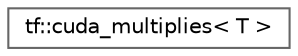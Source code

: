 digraph "类继承关系图"
{
 // LATEX_PDF_SIZE
  bgcolor="transparent";
  edge [fontname=Helvetica,fontsize=10,labelfontname=Helvetica,labelfontsize=10];
  node [fontname=Helvetica,fontsize=10,shape=box,height=0.2,width=0.4];
  rankdir="LR";
  Node0 [id="Node000000",label="tf::cuda_multiplies\< T \>",height=0.2,width=0.4,color="grey40", fillcolor="white", style="filled",URL="$structtf_1_1cuda__multiplies.html",tooltip=" "];
}
